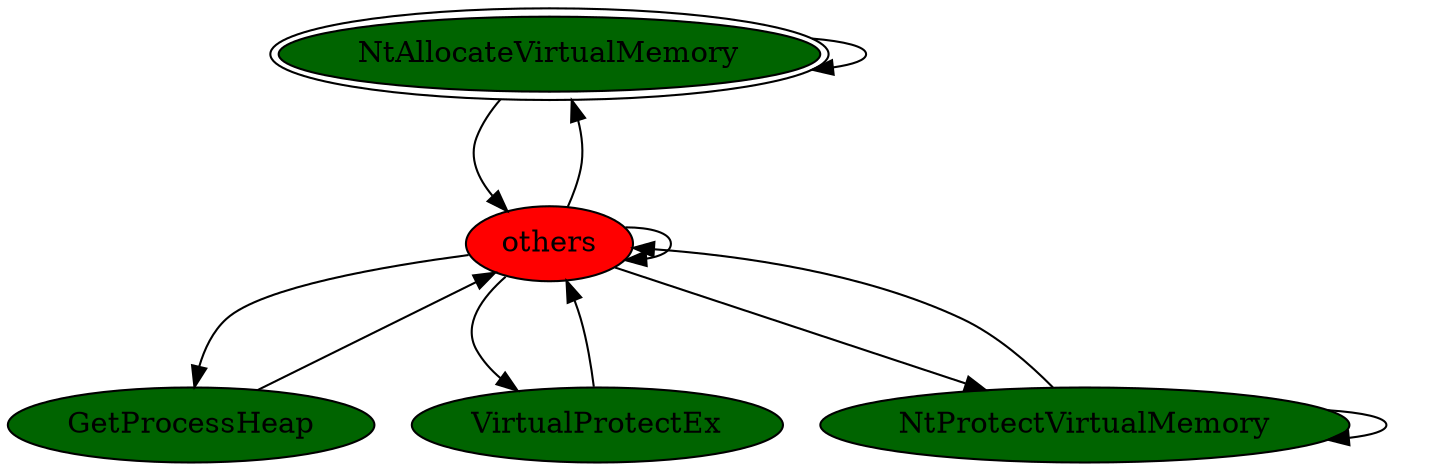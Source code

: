 digraph "./REPORTS/6831/API_PER_CATEGORY/VirtualProtectEx.exe_7992_Memory Management_API_per_Category_Transition_Matrix" {
	NtAllocateVirtualMemory [label=NtAllocateVirtualMemory fillcolor=darkgreen peripheries=2 style=filled]
	NtAllocateVirtualMemory -> NtAllocateVirtualMemory [label=0.3333 fontcolor=white]
	others [label=others fillcolor=red style=filled]
	NtAllocateVirtualMemory -> others [label=0.6667 fontcolor=white]
	others -> NtAllocateVirtualMemory [label=0.0094 fontcolor=white]
	others -> others [label=0.9623 fontcolor=white]
	GetProcessHeap [label=GetProcessHeap fillcolor=darkgreen style=filled]
	others -> GetProcessHeap [label=0.0094 fontcolor=white]
	VirtualProtectEx [label=VirtualProtectEx fillcolor=darkgreen style=filled]
	others -> VirtualProtectEx [label=0.0094 fontcolor=white]
	NtProtectVirtualMemory [label=NtProtectVirtualMemory fillcolor=darkgreen style=filled]
	others -> NtProtectVirtualMemory [label=0.0094 fontcolor=white]
	GetProcessHeap -> others [label=1.0 fontcolor=white]
	VirtualProtectEx -> others [label=1.0 fontcolor=white]
	NtProtectVirtualMemory -> others [label=0.5 fontcolor=white]
	NtProtectVirtualMemory -> NtProtectVirtualMemory [label=0.5 fontcolor=white]
}
